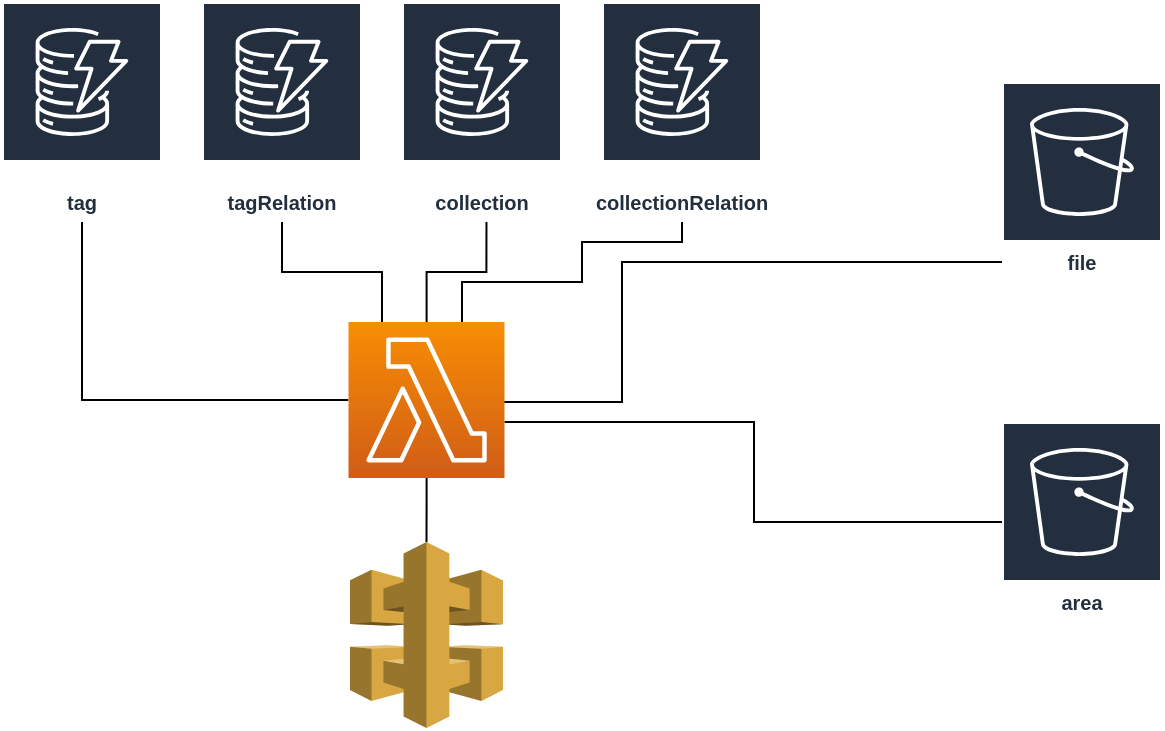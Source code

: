 <mxfile version="12.4.3" type="device" pages="1"><diagram id="SprerKhvvWVYze8ByLE3" name="Page-1"><mxGraphModel dx="868" dy="470" grid="1" gridSize="10" guides="1" tooltips="1" connect="1" arrows="1" fold="1" page="1" pageScale="1" pageWidth="850" pageHeight="1100" math="0" shadow="0"><root><mxCell id="0"/><mxCell id="1" parent="0"/><mxCell id="4TqPel9nGNP4jtj5tppa-16" style="edgeStyle=orthogonalEdgeStyle;rounded=0;orthogonalLoop=1;jettySize=auto;html=1;strokeColor=#000000;endArrow=none;endFill=0;" edge="1" parent="1" source="4TqPel9nGNP4jtj5tppa-1"><mxGeometry relative="1" as="geometry"><mxPoint x="340" y="220" as="targetPoint"/><Array as="points"><mxPoint x="400" y="150"/><mxPoint x="400" y="220"/></Array></mxGeometry></mxCell><mxCell id="4TqPel9nGNP4jtj5tppa-1" value="file" style="outlineConnect=0;fontColor=#232F3E;gradientColor=none;strokeColor=#ffffff;fillColor=#232F3E;dashed=0;verticalLabelPosition=middle;verticalAlign=bottom;align=center;html=1;whiteSpace=wrap;fontSize=10;fontStyle=1;spacing=3;shape=mxgraph.aws4.productIcon;prIcon=mxgraph.aws4.s3;" vertex="1" parent="1"><mxGeometry x="590" y="60" width="80" height="100" as="geometry"/></mxCell><mxCell id="4TqPel9nGNP4jtj5tppa-2" value="area" style="outlineConnect=0;fontColor=#232F3E;gradientColor=none;strokeColor=#ffffff;fillColor=#232F3E;dashed=0;verticalLabelPosition=middle;verticalAlign=bottom;align=center;html=1;whiteSpace=wrap;fontSize=10;fontStyle=1;spacing=3;shape=mxgraph.aws4.productIcon;prIcon=mxgraph.aws4.s3;" vertex="1" parent="1"><mxGeometry x="590" y="230" width="80" height="100" as="geometry"/></mxCell><mxCell id="4TqPel9nGNP4jtj5tppa-5" value="tag" style="outlineConnect=0;fontColor=#232F3E;gradientColor=none;strokeColor=#ffffff;fillColor=#232F3E;dashed=0;verticalLabelPosition=middle;verticalAlign=bottom;align=center;html=1;whiteSpace=wrap;fontSize=10;fontStyle=1;spacing=3;shape=mxgraph.aws4.productIcon;prIcon=mxgraph.aws4.dynamodb;" vertex="1" parent="1"><mxGeometry x="90" y="20" width="80" height="110" as="geometry"/></mxCell><mxCell id="4TqPel9nGNP4jtj5tppa-6" value="collection" style="outlineConnect=0;fontColor=#232F3E;gradientColor=none;strokeColor=#ffffff;fillColor=#232F3E;dashed=0;verticalLabelPosition=middle;verticalAlign=bottom;align=center;html=1;whiteSpace=wrap;fontSize=10;fontStyle=1;spacing=3;shape=mxgraph.aws4.productIcon;prIcon=mxgraph.aws4.dynamodb;" vertex="1" parent="1"><mxGeometry x="290" y="20" width="80" height="110" as="geometry"/></mxCell><mxCell id="4TqPel9nGNP4jtj5tppa-11" style="edgeStyle=orthogonalEdgeStyle;rounded=0;orthogonalLoop=1;jettySize=auto;html=1;exitX=0.5;exitY=0;exitDx=0;exitDy=0;exitPerimeter=0;endArrow=none;endFill=0;" edge="1" parent="1" source="4TqPel9nGNP4jtj5tppa-9" target="4TqPel9nGNP4jtj5tppa-10"><mxGeometry relative="1" as="geometry"/></mxCell><mxCell id="4TqPel9nGNP4jtj5tppa-9" value="" style="outlineConnect=0;dashed=0;verticalLabelPosition=bottom;verticalAlign=top;align=center;html=1;shape=mxgraph.aws3.api_gateway;fillColor=#D9A741;gradientColor=none;" vertex="1" parent="1"><mxGeometry x="264" y="290" width="76.5" height="93" as="geometry"/></mxCell><mxCell id="4TqPel9nGNP4jtj5tppa-12" style="edgeStyle=orthogonalEdgeStyle;rounded=0;orthogonalLoop=1;jettySize=auto;html=1;entryX=0.528;entryY=1;entryDx=0;entryDy=0;entryPerimeter=0;endArrow=none;endFill=0;" edge="1" parent="1" source="4TqPel9nGNP4jtj5tppa-10" target="4TqPel9nGNP4jtj5tppa-6"><mxGeometry relative="1" as="geometry"/></mxCell><mxCell id="4TqPel9nGNP4jtj5tppa-13" style="edgeStyle=orthogonalEdgeStyle;rounded=0;orthogonalLoop=1;jettySize=auto;html=1;endArrow=none;endFill=0;" edge="1" parent="1" source="4TqPel9nGNP4jtj5tppa-10" target="4TqPel9nGNP4jtj5tppa-5"><mxGeometry relative="1" as="geometry"/></mxCell><mxCell id="4TqPel9nGNP4jtj5tppa-14" style="edgeStyle=orthogonalEdgeStyle;rounded=0;orthogonalLoop=1;jettySize=auto;html=1;endArrow=none;endFill=0;" edge="1" parent="1" source="4TqPel9nGNP4jtj5tppa-10" target="4TqPel9nGNP4jtj5tppa-2"><mxGeometry relative="1" as="geometry"><Array as="points"><mxPoint x="466" y="230"/><mxPoint x="466" y="280"/></Array></mxGeometry></mxCell><mxCell id="4TqPel9nGNP4jtj5tppa-10" value="" style="outlineConnect=0;fontColor=#232F3E;gradientColor=#F78E04;gradientDirection=north;fillColor=#D05C17;strokeColor=#ffffff;dashed=0;verticalLabelPosition=bottom;verticalAlign=top;align=center;html=1;fontSize=12;fontStyle=0;aspect=fixed;shape=mxgraph.aws4.resourceIcon;resIcon=mxgraph.aws4.lambda;" vertex="1" parent="1"><mxGeometry x="263.25" y="180" width="78" height="78" as="geometry"/></mxCell><mxCell id="4TqPel9nGNP4jtj5tppa-19" value="" style="edgeStyle=orthogonalEdgeStyle;rounded=0;orthogonalLoop=1;jettySize=auto;html=1;endArrow=none;endFill=0;strokeColor=#000000;" edge="1" parent="1" source="4TqPel9nGNP4jtj5tppa-17" target="4TqPel9nGNP4jtj5tppa-10"><mxGeometry relative="1" as="geometry"><mxPoint x="230" y="210" as="targetPoint"/><Array as="points"><mxPoint x="230" y="155"/><mxPoint x="280" y="155"/></Array></mxGeometry></mxCell><mxCell id="4TqPel9nGNP4jtj5tppa-17" value="tagRelation" style="outlineConnect=0;fontColor=#232F3E;gradientColor=none;strokeColor=#ffffff;fillColor=#232F3E;dashed=0;verticalLabelPosition=middle;verticalAlign=bottom;align=center;html=1;whiteSpace=wrap;fontSize=10;fontStyle=1;spacing=3;shape=mxgraph.aws4.productIcon;prIcon=mxgraph.aws4.dynamodb;" vertex="1" parent="1"><mxGeometry x="190" y="20" width="80" height="110" as="geometry"/></mxCell><mxCell id="4TqPel9nGNP4jtj5tppa-21" style="edgeStyle=orthogonalEdgeStyle;rounded=0;orthogonalLoop=1;jettySize=auto;html=1;endArrow=none;endFill=0;strokeColor=#000000;" edge="1" parent="1" source="4TqPel9nGNP4jtj5tppa-20" target="4TqPel9nGNP4jtj5tppa-10"><mxGeometry relative="1" as="geometry"><Array as="points"><mxPoint x="430" y="140"/><mxPoint x="380" y="140"/><mxPoint x="380" y="160"/><mxPoint x="320" y="160"/></Array></mxGeometry></mxCell><mxCell id="4TqPel9nGNP4jtj5tppa-20" value="collectionRelation" style="outlineConnect=0;fontColor=#232F3E;gradientColor=none;strokeColor=#ffffff;fillColor=#232F3E;dashed=0;verticalLabelPosition=middle;verticalAlign=bottom;align=center;html=1;whiteSpace=wrap;fontSize=10;fontStyle=1;spacing=3;shape=mxgraph.aws4.productIcon;prIcon=mxgraph.aws4.dynamodb;" vertex="1" parent="1"><mxGeometry x="390" y="20" width="80" height="110" as="geometry"/></mxCell></root></mxGraphModel></diagram></mxfile>